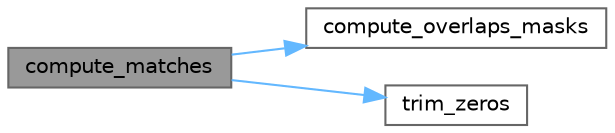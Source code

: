 digraph "compute_matches"
{
 // LATEX_PDF_SIZE
  bgcolor="transparent";
  edge [fontname=Helvetica,fontsize=10,labelfontname=Helvetica,labelfontsize=10];
  node [fontname=Helvetica,fontsize=10,shape=box,height=0.2,width=0.4];
  rankdir="LR";
  Node1 [id="Node000001",label="compute_matches",height=0.2,width=0.4,color="gray40", fillcolor="grey60", style="filled", fontcolor="black",tooltip=" "];
  Node1 -> Node2 [id="edge3_Node000001_Node000002",color="steelblue1",style="solid",tooltip=" "];
  Node2 [id="Node000002",label="compute_overlaps_masks",height=0.2,width=0.4,color="grey40", fillcolor="white", style="filled",URL="$a00136.html#af9c400799ddffca56340bb6b5fa4d7f6",tooltip=" "];
  Node1 -> Node3 [id="edge4_Node000001_Node000003",color="steelblue1",style="solid",tooltip=" "];
  Node3 [id="Node000003",label="trim_zeros",height=0.2,width=0.4,color="grey40", fillcolor="white", style="filled",URL="$a00136.html#a41cc5ed08039f095ef85d066b5ac5736",tooltip="Miscellaneous."];
}
